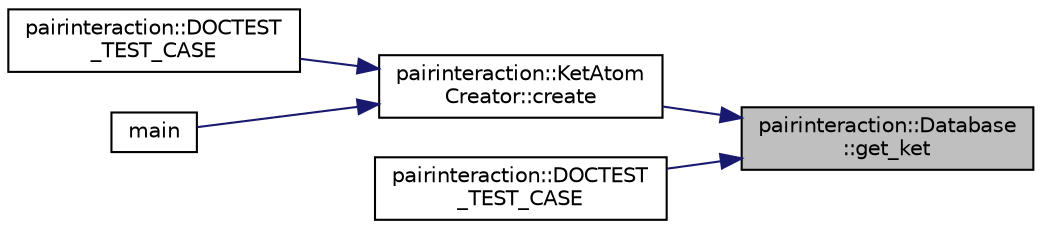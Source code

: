 digraph "pairinteraction::Database::get_ket"
{
 // INTERACTIVE_SVG=YES
 // LATEX_PDF_SIZE
  bgcolor="transparent";
  edge [fontname="Helvetica",fontsize="10",labelfontname="Helvetica",labelfontsize="10"];
  node [fontname="Helvetica",fontsize="10",shape=record];
  rankdir="RL";
  Node1 [label="pairinteraction::Database\l::get_ket",height=0.2,width=0.4,color="black", fillcolor="grey75", style="filled", fontcolor="black",tooltip=" "];
  Node1 -> Node2 [dir="back",color="midnightblue",fontsize="10",style="solid",fontname="Helvetica"];
  Node2 [label="pairinteraction::KetAtom\lCreator::create",height=0.2,width=0.4,color="black",URL="$classpairinteraction_1_1KetAtomCreator.html#a49abca6c2b5c94f101db095b1e56e77f",tooltip=" "];
  Node2 -> Node3 [dir="back",color="midnightblue",fontsize="10",style="solid",fontname="Helvetica"];
  Node3 [label="pairinteraction::DOCTEST\l_TEST_CASE",height=0.2,width=0.4,color="black",URL="$namespacepairinteraction.html#a304f349b5adc9a6baf1d1170b11c0728",tooltip=" "];
  Node2 -> Node4 [dir="back",color="midnightblue",fontsize="10",style="solid",fontname="Helvetica"];
  Node4 [label="main",height=0.2,width=0.4,color="black",URL="$test__dipole__operator_8cpp.html#a3c04138a5bfe5d72780bb7e82a18e627",tooltip=" "];
  Node1 -> Node5 [dir="back",color="midnightblue",fontsize="10",style="solid",fontname="Helvetica"];
  Node5 [label="pairinteraction::DOCTEST\l_TEST_CASE",height=0.2,width=0.4,color="black",URL="$namespacepairinteraction.html#a7d89b24215bf438c5333a836b8d5095d",tooltip=" "];
}
